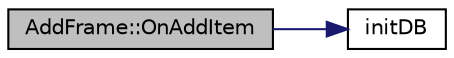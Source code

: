 digraph "AddFrame::OnAddItem"
{
  edge [fontname="Helvetica",fontsize="10",labelfontname="Helvetica",labelfontsize="10"];
  node [fontname="Helvetica",fontsize="10",shape=record];
  rankdir="LR";
  Node1 [label="AddFrame::OnAddItem",height=0.2,width=0.4,color="black", fillcolor="grey75", style="filled", fontcolor="black"];
  Node1 -> Node2 [color="midnightblue",fontsize="10",style="solid",fontname="Helvetica"];
  Node2 [label="initDB",height=0.2,width=0.4,color="black", fillcolor="white", style="filled",URL="$sqlite_8h.html#a15f20f862c3c044d38656009f256b4e0"];
}
